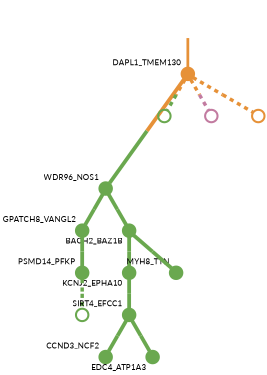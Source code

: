 strict digraph  {
graph[splines=false]; nodesep=0.7; rankdir=TB; ranksep=0.6; forcelabels=true; dpi=600; size=2.5;
0 [color="#e69138ff", fillcolor="#e69138ff", fixedsize=true, fontname=Lato, fontsize="12pt", height="0.25", label="", penwidth=3, shape=circle, style=filled, xlabel=DAPL1_TMEM130];
1 [color="#6aa84fff", fillcolor="#6aa84fff", fixedsize=true, fontname=Lato, fontsize="12pt", height="0.25", label="", penwidth=3, shape=circle, style=filled, xlabel=WDR96_NOS1];
10 [color="#6aa84fff", fillcolor="#6aa84fff", fixedsize=true, fontname=Lato, fontsize="12pt", height="0.25", label="", penwidth=3, shape=circle, style=solid, xlabel=""];
12 [color="#c27ba0ff", fillcolor="#c27ba0ff", fixedsize=true, fontname=Lato, fontsize="12pt", height="0.25", label="", penwidth=3, shape=circle, style=solid, xlabel=""];
13 [color="#e69138ff", fillcolor="#e69138ff", fixedsize=true, fontname=Lato, fontsize="12pt", height="0.25", label="", penwidth=3, shape=circle, style=solid, xlabel=""];
7 [color="#6aa84fff", fillcolor="#6aa84fff", fixedsize=true, fontname=Lato, fontsize="12pt", height="0.25", label="", penwidth=3, shape=circle, style=filled, xlabel=GPATCH8_VANGL2];
8 [color="#6aa84fff", fillcolor="#6aa84fff", fixedsize=true, fontname=Lato, fontsize="12pt", height="0.25", label="", penwidth=3, shape=circle, style=filled, xlabel=BACH2_BAZ1B];
2 [color="#6aa84fff", fillcolor="#6aa84fff", fixedsize=true, fontname=Lato, fontsize="12pt", height="0.25", label="", penwidth=3, shape=circle, style=filled, xlabel=PSMD14_PFKP];
11 [color="#6aa84fff", fillcolor="#6aa84fff", fixedsize=true, fontname=Lato, fontsize="12pt", height="0.25", label="", penwidth=3, shape=circle, style=solid, xlabel=""];
4 [color="#6aa84fff", fillcolor="#6aa84fff", fixedsize=true, fontname=Lato, fontsize="12pt", height="0.25", label="", penwidth=3, shape=circle, style=filled, xlabel=KCNJ2_EPHA10];
6 [color="#6aa84fff", fillcolor="#6aa84fff", fixedsize=true, fontname=Lato, fontsize="12pt", height="0.25", label="", penwidth=3, shape=circle, style=filled, xlabel=SIRT4_EFCC1];
3 [color="#6aa84fff", fillcolor="#6aa84fff", fixedsize=true, fontname=Lato, fontsize="12pt", height="0.25", label="", penwidth=3, shape=circle, style=filled, xlabel=CCND3_NCF2];
5 [color="#6aa84fff", fillcolor="#6aa84fff", fixedsize=true, fontname=Lato, fontsize="12pt", height="0.25", label="", penwidth=3, shape=circle, style=filled, xlabel=EDC4_ATP1A3];
9 [color="#6aa84fff", fillcolor="#6aa84fff", fixedsize=true, fontname=Lato, fontsize="12pt", height="0.25", label="", penwidth=3, shape=circle, style=filled, xlabel=MYH8_TTN];
normal [label="", penwidth=3, style=invis, xlabel=DAPL1_TMEM130];
0 -> 1  [arrowsize=0, color="#e69138ff;0.5:#6aa84fff", minlen="3.0", penwidth="5.5", style=solid];
0 -> 10  [arrowsize=0, color="#e69138ff;0.5:#6aa84fff", minlen="1.0340136289596558", penwidth=5, style=dashed];
0 -> 12  [arrowsize=0, color="#e69138ff;0.5:#c27ba0ff", minlen="1.0340136289596558", penwidth=5, style=dashed];
0 -> 13  [arrowsize=0, color="#e69138ff;0.5:#e69138ff", minlen="1.0340136289596558", penwidth=5, style=dashed];
1 -> 7  [arrowsize=0, color="#6aa84fff;0.5:#6aa84fff", minlen="1.0816326141357422", penwidth="5.5", style=solid];
1 -> 8  [arrowsize=0, color="#6aa84fff;0.5:#6aa84fff", minlen="1.0816326141357422", penwidth="5.5", style=solid];
7 -> 2  [arrowsize=0, color="#6aa84fff;0.5:#6aa84fff", minlen="1.163265347480774", penwidth="5.5", style=solid];
8 -> 4  [arrowsize=0, color="#6aa84fff;0.5:#6aa84fff", minlen="1.0952380895614624", penwidth="5.5", style=solid];
8 -> 9  [arrowsize=0, color="#6aa84fff;0.5:#6aa84fff", minlen="1.0680272579193115", penwidth="5.5", style=solid];
2 -> 11  [arrowsize=0, color="#6aa84fff;0.5:#6aa84fff", minlen="1.0340136289596558", penwidth=5, style=dashed];
4 -> 6  [arrowsize=0, color="#6aa84fff;0.5:#6aa84fff", minlen="1.0816326141357422", penwidth="5.5", style=solid];
6 -> 3  [arrowsize=0, color="#6aa84fff;0.5:#6aa84fff", minlen="1.1496598720550537", penwidth="5.5", style=solid];
6 -> 5  [arrowsize=0, color="#6aa84fff;0.5:#6aa84fff", minlen="1.0952380895614624", penwidth="5.5", style=solid];
normal -> 0  [arrowsize=0, color="#e69138ff", label="", penwidth=4, style=solid];
}
